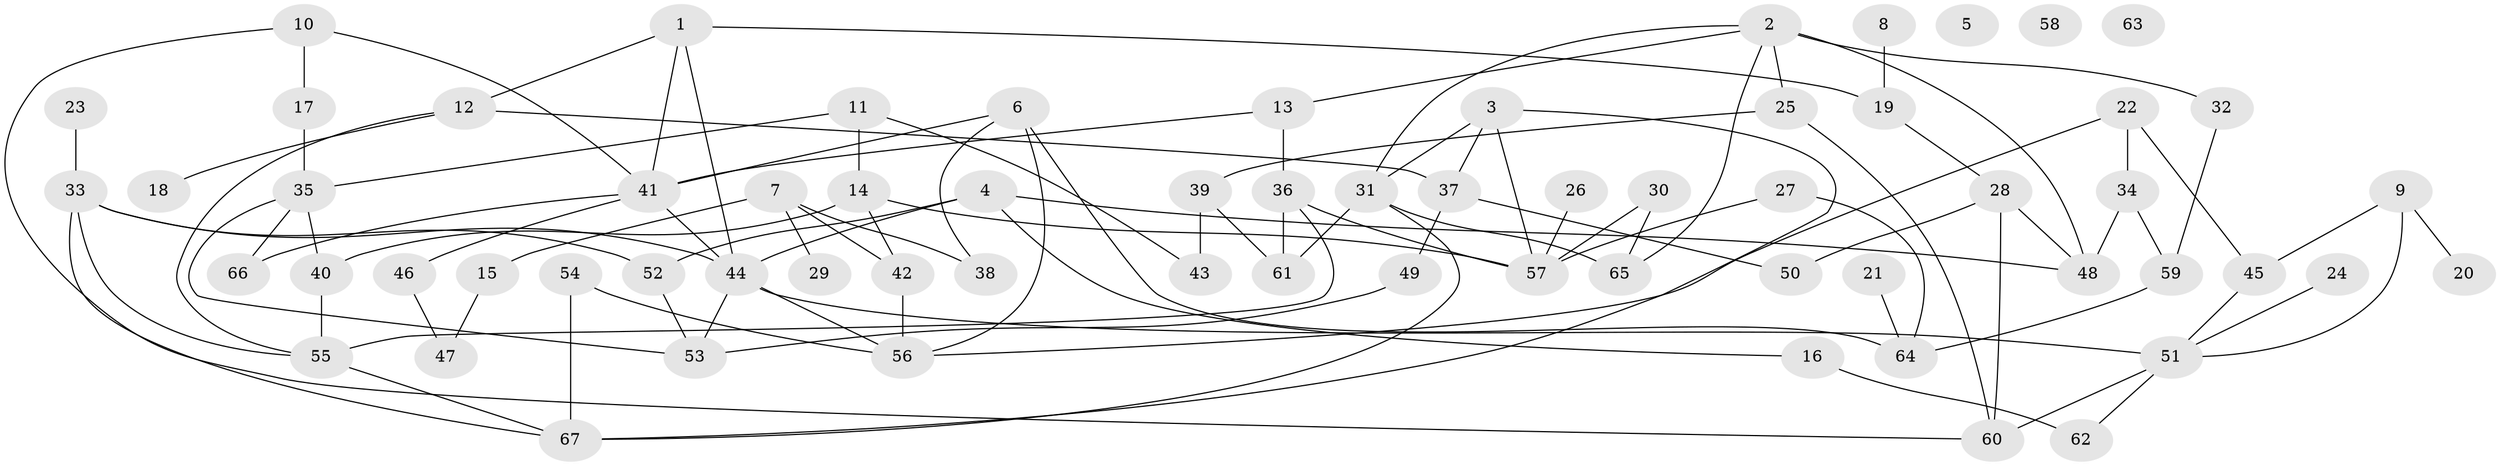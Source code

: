 // Generated by graph-tools (version 1.1) at 2025/00/03/09/25 03:00:49]
// undirected, 67 vertices, 102 edges
graph export_dot {
graph [start="1"]
  node [color=gray90,style=filled];
  1;
  2;
  3;
  4;
  5;
  6;
  7;
  8;
  9;
  10;
  11;
  12;
  13;
  14;
  15;
  16;
  17;
  18;
  19;
  20;
  21;
  22;
  23;
  24;
  25;
  26;
  27;
  28;
  29;
  30;
  31;
  32;
  33;
  34;
  35;
  36;
  37;
  38;
  39;
  40;
  41;
  42;
  43;
  44;
  45;
  46;
  47;
  48;
  49;
  50;
  51;
  52;
  53;
  54;
  55;
  56;
  57;
  58;
  59;
  60;
  61;
  62;
  63;
  64;
  65;
  66;
  67;
  1 -- 12;
  1 -- 19;
  1 -- 41;
  1 -- 44;
  2 -- 13;
  2 -- 25;
  2 -- 31;
  2 -- 32;
  2 -- 48;
  2 -- 65;
  3 -- 31;
  3 -- 37;
  3 -- 57;
  3 -- 67;
  4 -- 16;
  4 -- 44;
  4 -- 48;
  4 -- 52;
  6 -- 38;
  6 -- 41;
  6 -- 56;
  6 -- 64;
  7 -- 15;
  7 -- 29;
  7 -- 38;
  7 -- 42;
  8 -- 19;
  9 -- 20;
  9 -- 45;
  9 -- 51;
  10 -- 17;
  10 -- 41;
  10 -- 60;
  11 -- 14;
  11 -- 35;
  11 -- 43;
  12 -- 18;
  12 -- 37;
  12 -- 55;
  13 -- 36;
  13 -- 41;
  14 -- 40;
  14 -- 42;
  14 -- 57;
  15 -- 47;
  16 -- 62;
  17 -- 35;
  19 -- 28;
  21 -- 64;
  22 -- 34;
  22 -- 45;
  22 -- 56;
  23 -- 33;
  24 -- 51;
  25 -- 39;
  25 -- 60;
  26 -- 57;
  27 -- 57;
  27 -- 64;
  28 -- 48;
  28 -- 50;
  28 -- 60;
  30 -- 57;
  30 -- 65;
  31 -- 61;
  31 -- 65;
  31 -- 67;
  32 -- 59;
  33 -- 44;
  33 -- 52;
  33 -- 55;
  33 -- 67;
  34 -- 48;
  34 -- 59;
  35 -- 40;
  35 -- 53;
  35 -- 66;
  36 -- 55;
  36 -- 57;
  36 -- 61;
  37 -- 49;
  37 -- 50;
  39 -- 43;
  39 -- 61;
  40 -- 55;
  41 -- 44;
  41 -- 46;
  41 -- 66;
  42 -- 56;
  44 -- 51;
  44 -- 53;
  44 -- 56;
  45 -- 51;
  46 -- 47;
  49 -- 53;
  51 -- 60;
  51 -- 62;
  52 -- 53;
  54 -- 56;
  54 -- 67;
  55 -- 67;
  59 -- 64;
}
